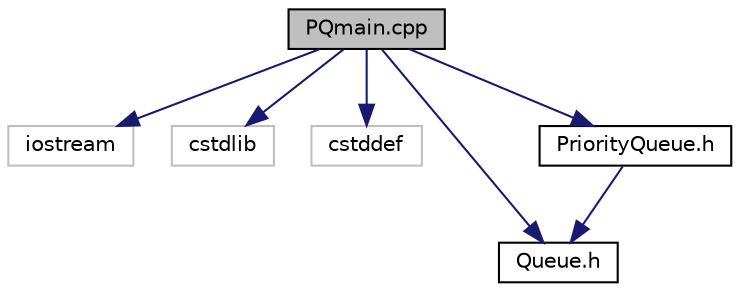 digraph "PQmain.cpp"
{
  edge [fontname="Helvetica",fontsize="10",labelfontname="Helvetica",labelfontsize="10"];
  node [fontname="Helvetica",fontsize="10",shape=record];
  Node1 [label="PQmain.cpp",height=0.2,width=0.4,color="black", fillcolor="grey75", style="filled", fontcolor="black"];
  Node1 -> Node2 [color="midnightblue",fontsize="10",style="solid",fontname="Helvetica"];
  Node2 [label="iostream",height=0.2,width=0.4,color="grey75", fillcolor="white", style="filled"];
  Node1 -> Node3 [color="midnightblue",fontsize="10",style="solid",fontname="Helvetica"];
  Node3 [label="cstdlib",height=0.2,width=0.4,color="grey75", fillcolor="white", style="filled"];
  Node1 -> Node4 [color="midnightblue",fontsize="10",style="solid",fontname="Helvetica"];
  Node4 [label="cstddef",height=0.2,width=0.4,color="grey75", fillcolor="white", style="filled"];
  Node1 -> Node5 [color="midnightblue",fontsize="10",style="solid",fontname="Helvetica"];
  Node5 [label="Queue.h",height=0.2,width=0.4,color="black", fillcolor="white", style="filled",URL="$Queue_8h.html"];
  Node1 -> Node6 [color="midnightblue",fontsize="10",style="solid",fontname="Helvetica"];
  Node6 [label="PriorityQueue.h",height=0.2,width=0.4,color="black", fillcolor="white", style="filled",URL="$PriorityQueue_8h.html"];
  Node6 -> Node5 [color="midnightblue",fontsize="10",style="solid",fontname="Helvetica"];
}
